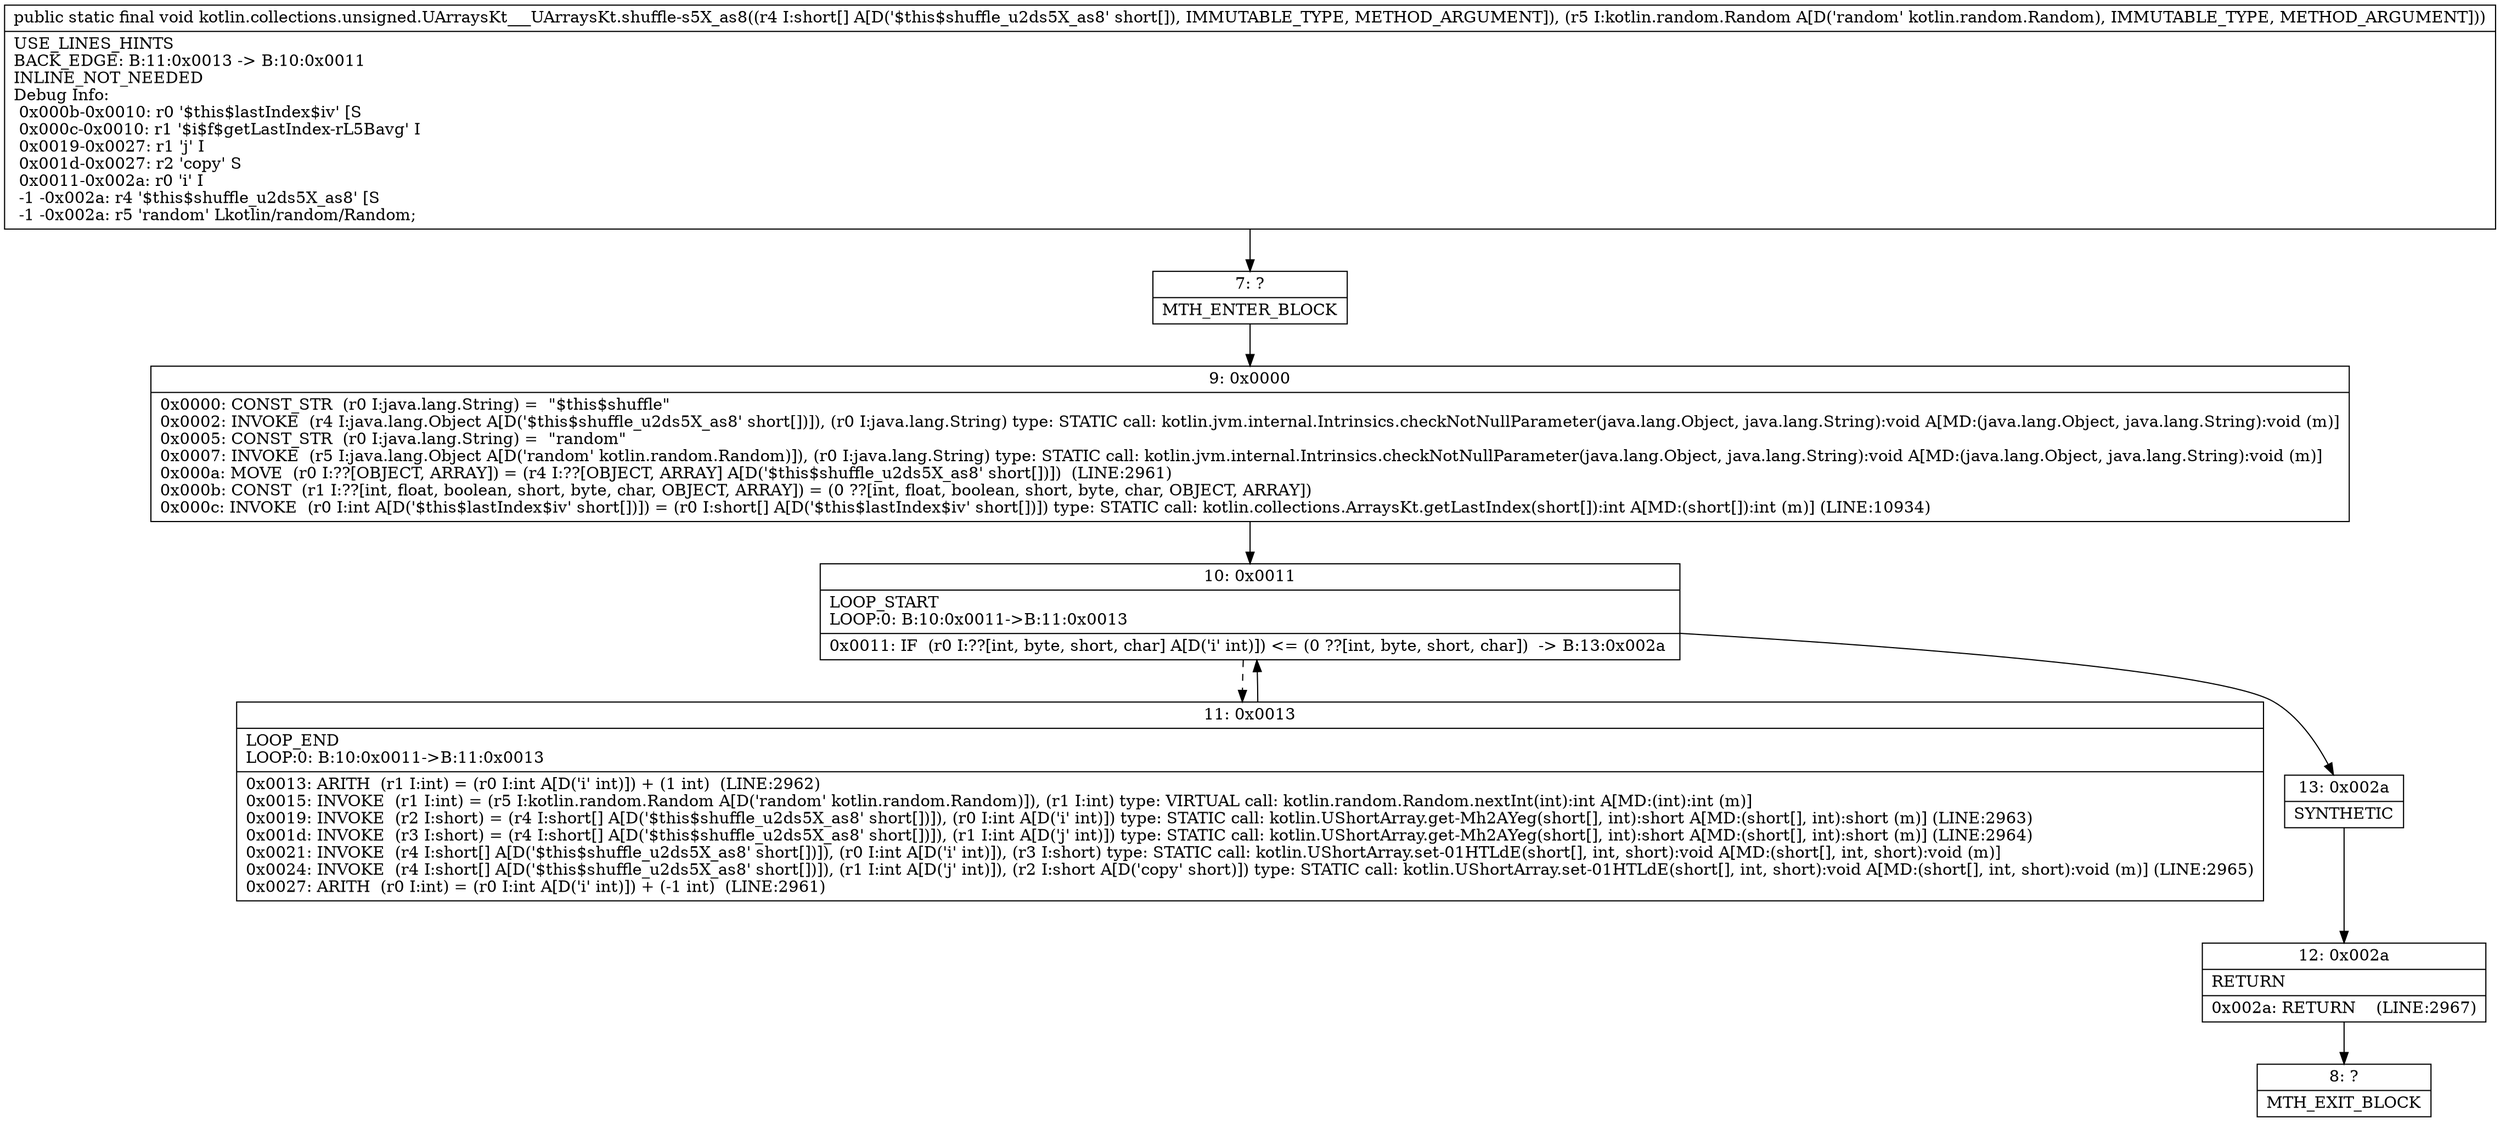 digraph "CFG forkotlin.collections.unsigned.UArraysKt___UArraysKt.shuffle\-s5X_as8([SLkotlin\/random\/Random;)V" {
Node_7 [shape=record,label="{7\:\ ?|MTH_ENTER_BLOCK\l}"];
Node_9 [shape=record,label="{9\:\ 0x0000|0x0000: CONST_STR  (r0 I:java.lang.String) =  \"$this$shuffle\" \l0x0002: INVOKE  (r4 I:java.lang.Object A[D('$this$shuffle_u2ds5X_as8' short[])]), (r0 I:java.lang.String) type: STATIC call: kotlin.jvm.internal.Intrinsics.checkNotNullParameter(java.lang.Object, java.lang.String):void A[MD:(java.lang.Object, java.lang.String):void (m)]\l0x0005: CONST_STR  (r0 I:java.lang.String) =  \"random\" \l0x0007: INVOKE  (r5 I:java.lang.Object A[D('random' kotlin.random.Random)]), (r0 I:java.lang.String) type: STATIC call: kotlin.jvm.internal.Intrinsics.checkNotNullParameter(java.lang.Object, java.lang.String):void A[MD:(java.lang.Object, java.lang.String):void (m)]\l0x000a: MOVE  (r0 I:??[OBJECT, ARRAY]) = (r4 I:??[OBJECT, ARRAY] A[D('$this$shuffle_u2ds5X_as8' short[])])  (LINE:2961)\l0x000b: CONST  (r1 I:??[int, float, boolean, short, byte, char, OBJECT, ARRAY]) = (0 ??[int, float, boolean, short, byte, char, OBJECT, ARRAY]) \l0x000c: INVOKE  (r0 I:int A[D('$this$lastIndex$iv' short[])]) = (r0 I:short[] A[D('$this$lastIndex$iv' short[])]) type: STATIC call: kotlin.collections.ArraysKt.getLastIndex(short[]):int A[MD:(short[]):int (m)] (LINE:10934)\l}"];
Node_10 [shape=record,label="{10\:\ 0x0011|LOOP_START\lLOOP:0: B:10:0x0011\-\>B:11:0x0013\l|0x0011: IF  (r0 I:??[int, byte, short, char] A[D('i' int)]) \<= (0 ??[int, byte, short, char])  \-\> B:13:0x002a \l}"];
Node_11 [shape=record,label="{11\:\ 0x0013|LOOP_END\lLOOP:0: B:10:0x0011\-\>B:11:0x0013\l|0x0013: ARITH  (r1 I:int) = (r0 I:int A[D('i' int)]) + (1 int)  (LINE:2962)\l0x0015: INVOKE  (r1 I:int) = (r5 I:kotlin.random.Random A[D('random' kotlin.random.Random)]), (r1 I:int) type: VIRTUAL call: kotlin.random.Random.nextInt(int):int A[MD:(int):int (m)]\l0x0019: INVOKE  (r2 I:short) = (r4 I:short[] A[D('$this$shuffle_u2ds5X_as8' short[])]), (r0 I:int A[D('i' int)]) type: STATIC call: kotlin.UShortArray.get\-Mh2AYeg(short[], int):short A[MD:(short[], int):short (m)] (LINE:2963)\l0x001d: INVOKE  (r3 I:short) = (r4 I:short[] A[D('$this$shuffle_u2ds5X_as8' short[])]), (r1 I:int A[D('j' int)]) type: STATIC call: kotlin.UShortArray.get\-Mh2AYeg(short[], int):short A[MD:(short[], int):short (m)] (LINE:2964)\l0x0021: INVOKE  (r4 I:short[] A[D('$this$shuffle_u2ds5X_as8' short[])]), (r0 I:int A[D('i' int)]), (r3 I:short) type: STATIC call: kotlin.UShortArray.set\-01HTLdE(short[], int, short):void A[MD:(short[], int, short):void (m)]\l0x0024: INVOKE  (r4 I:short[] A[D('$this$shuffle_u2ds5X_as8' short[])]), (r1 I:int A[D('j' int)]), (r2 I:short A[D('copy' short)]) type: STATIC call: kotlin.UShortArray.set\-01HTLdE(short[], int, short):void A[MD:(short[], int, short):void (m)] (LINE:2965)\l0x0027: ARITH  (r0 I:int) = (r0 I:int A[D('i' int)]) + (\-1 int)  (LINE:2961)\l}"];
Node_13 [shape=record,label="{13\:\ 0x002a|SYNTHETIC\l}"];
Node_12 [shape=record,label="{12\:\ 0x002a|RETURN\l|0x002a: RETURN    (LINE:2967)\l}"];
Node_8 [shape=record,label="{8\:\ ?|MTH_EXIT_BLOCK\l}"];
MethodNode[shape=record,label="{public static final void kotlin.collections.unsigned.UArraysKt___UArraysKt.shuffle\-s5X_as8((r4 I:short[] A[D('$this$shuffle_u2ds5X_as8' short[]), IMMUTABLE_TYPE, METHOD_ARGUMENT]), (r5 I:kotlin.random.Random A[D('random' kotlin.random.Random), IMMUTABLE_TYPE, METHOD_ARGUMENT]))  | USE_LINES_HINTS\lBACK_EDGE: B:11:0x0013 \-\> B:10:0x0011\lINLINE_NOT_NEEDED\lDebug Info:\l  0x000b\-0x0010: r0 '$this$lastIndex$iv' [S\l  0x000c\-0x0010: r1 '$i$f$getLastIndex\-rL5Bavg' I\l  0x0019\-0x0027: r1 'j' I\l  0x001d\-0x0027: r2 'copy' S\l  0x0011\-0x002a: r0 'i' I\l  \-1 \-0x002a: r4 '$this$shuffle_u2ds5X_as8' [S\l  \-1 \-0x002a: r5 'random' Lkotlin\/random\/Random;\l}"];
MethodNode -> Node_7;Node_7 -> Node_9;
Node_9 -> Node_10;
Node_10 -> Node_11[style=dashed];
Node_10 -> Node_13;
Node_11 -> Node_10;
Node_13 -> Node_12;
Node_12 -> Node_8;
}

